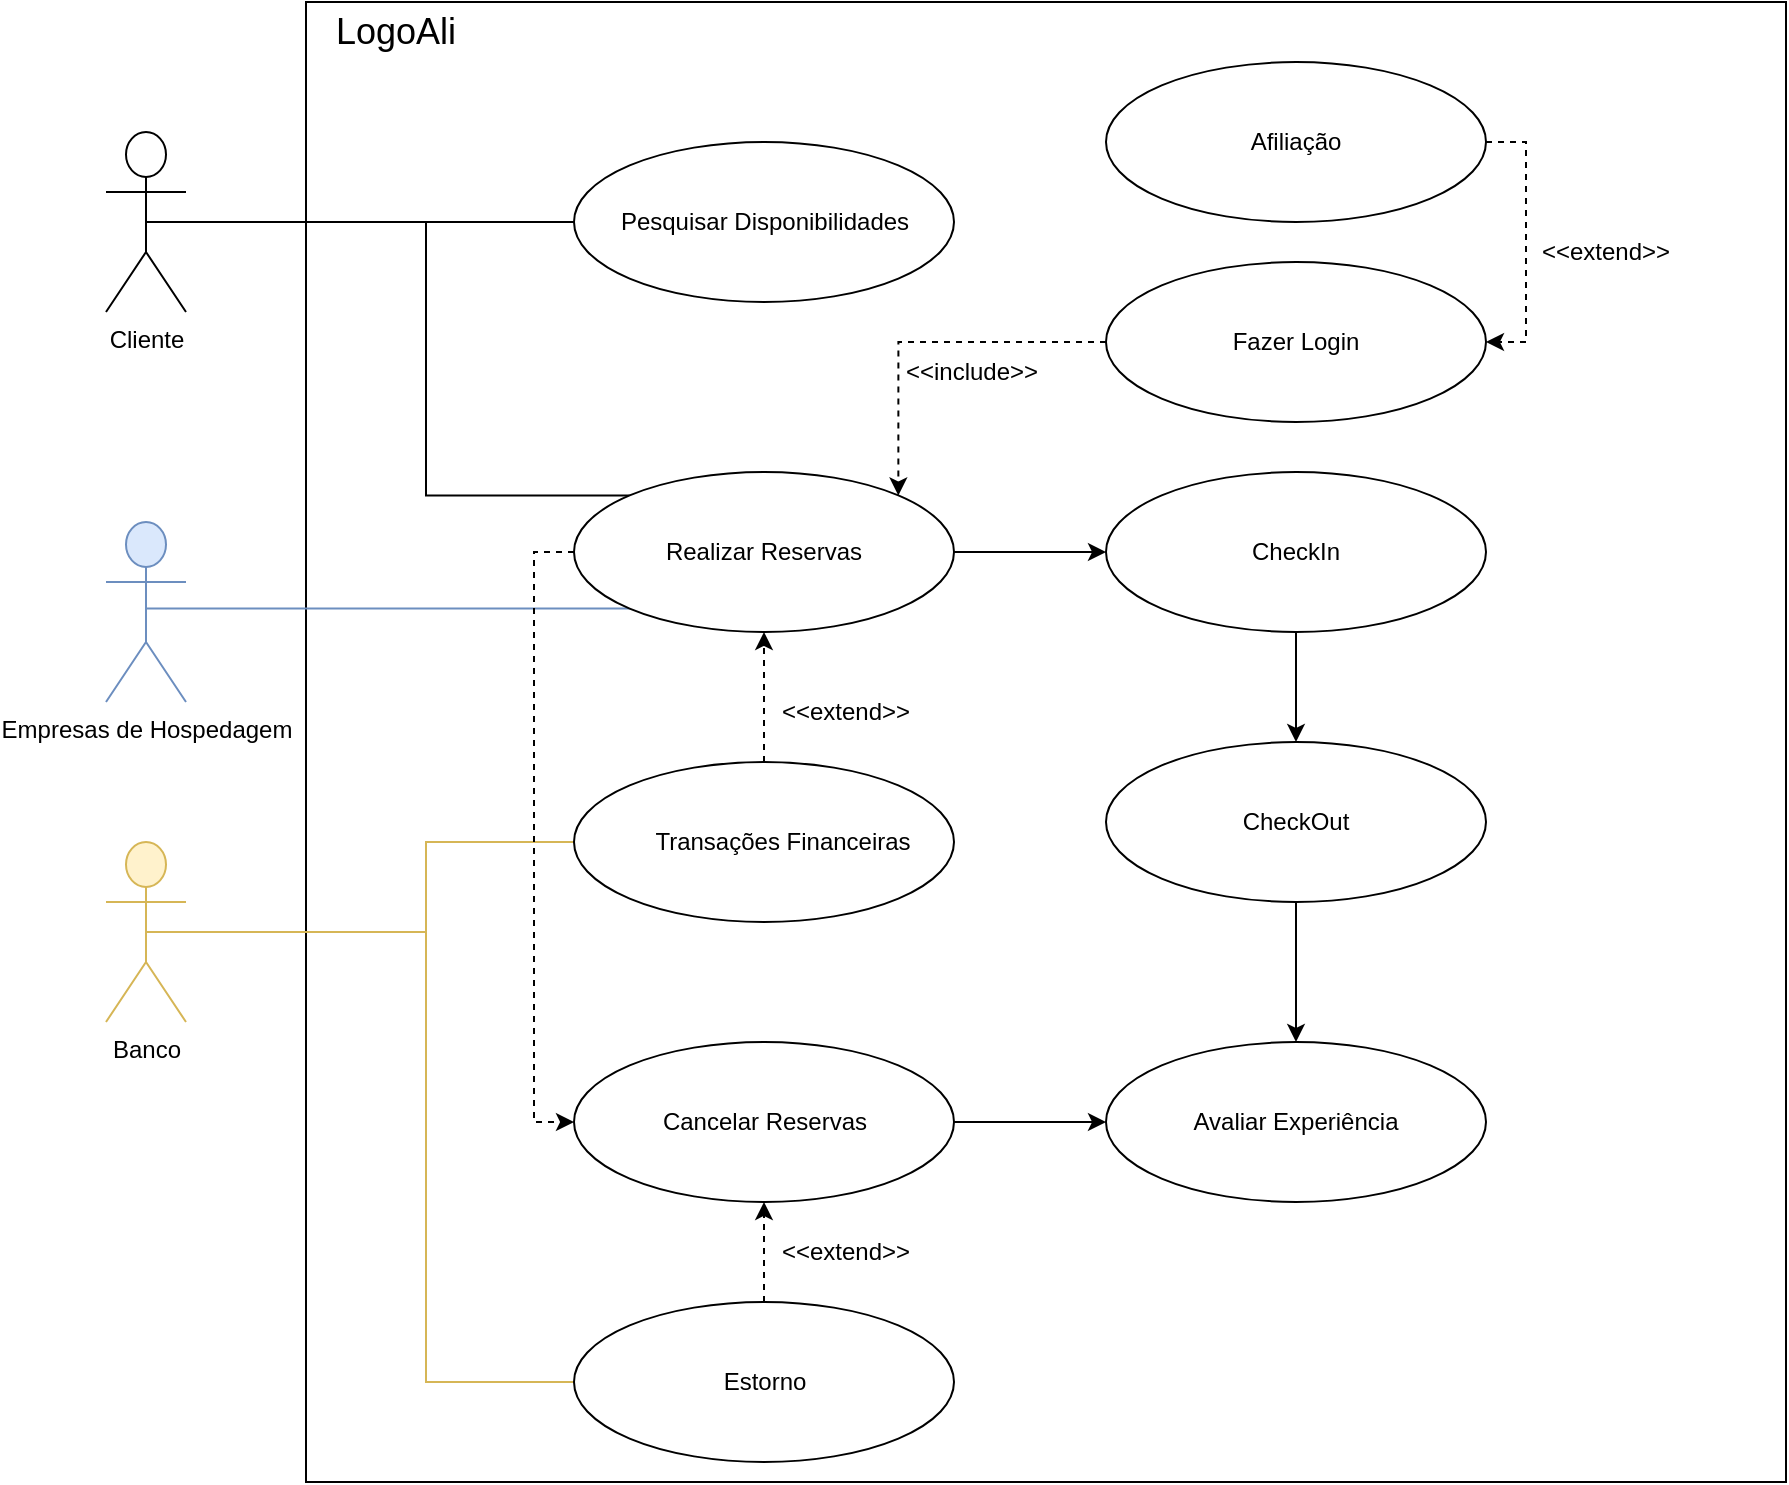 <mxfile version="24.7.16">
  <diagram name="Página-1" id="w1eofvS61BW5VMOrBXQ5">
    <mxGraphModel dx="2220" dy="796" grid="1" gridSize="10" guides="1" tooltips="1" connect="1" arrows="1" fold="1" page="1" pageScale="1" pageWidth="827" pageHeight="1169" math="0" shadow="0">
      <root>
        <mxCell id="0" />
        <mxCell id="1" parent="0" />
        <mxCell id="kZn3B9g2lq4NXqstDyNO-1" value="" style="whiteSpace=wrap;html=1;aspect=fixed;" parent="1" vertex="1">
          <mxGeometry x="87" y="70" width="740" height="740" as="geometry" />
        </mxCell>
        <mxCell id="kZn3B9g2lq4NXqstDyNO-2" style="edgeStyle=orthogonalEdgeStyle;rounded=0;orthogonalLoop=1;jettySize=auto;html=1;exitX=0.5;exitY=0.5;exitDx=0;exitDy=0;exitPerimeter=0;entryX=0;entryY=0.5;entryDx=0;entryDy=0;endArrow=none;endFill=0;" parent="1" source="kZn3B9g2lq4NXqstDyNO-4" target="kZn3B9g2lq4NXqstDyNO-11" edge="1">
          <mxGeometry relative="1" as="geometry">
            <Array as="points">
              <mxPoint x="47" y="180" />
            </Array>
          </mxGeometry>
        </mxCell>
        <mxCell id="kZn3B9g2lq4NXqstDyNO-3" style="edgeStyle=orthogonalEdgeStyle;rounded=0;orthogonalLoop=1;jettySize=auto;html=1;exitX=0.5;exitY=0.5;exitDx=0;exitDy=0;exitPerimeter=0;entryX=0;entryY=0;entryDx=0;entryDy=0;endArrow=none;endFill=0;" parent="1" source="kZn3B9g2lq4NXqstDyNO-4" target="kZn3B9g2lq4NXqstDyNO-18" edge="1">
          <mxGeometry relative="1" as="geometry">
            <Array as="points">
              <mxPoint x="47" y="180" />
              <mxPoint x="147" y="180" />
              <mxPoint x="147" y="317" />
            </Array>
          </mxGeometry>
        </mxCell>
        <mxCell id="kZn3B9g2lq4NXqstDyNO-4" value="Cliente" style="shape=umlActor;verticalLabelPosition=bottom;verticalAlign=top;html=1;outlineConnect=0;" parent="1" vertex="1">
          <mxGeometry x="-13" y="135" width="40" height="90" as="geometry" />
        </mxCell>
        <mxCell id="kZn3B9g2lq4NXqstDyNO-5" value="&lt;font style=&quot;font-size: 18px;&quot;&gt;LogoAli&lt;/font&gt;" style="text;html=1;align=center;verticalAlign=middle;whiteSpace=wrap;rounded=0;" parent="1" vertex="1">
          <mxGeometry x="97" y="70" width="70" height="30" as="geometry" />
        </mxCell>
        <mxCell id="kZn3B9g2lq4NXqstDyNO-6" style="edgeStyle=orthogonalEdgeStyle;rounded=0;orthogonalLoop=1;jettySize=auto;html=1;exitX=0.5;exitY=0.5;exitDx=0;exitDy=0;exitPerimeter=0;entryX=0;entryY=1;entryDx=0;entryDy=0;endArrow=none;endFill=0;fillColor=#dae8fc;strokeColor=#6c8ebf;" parent="1" source="kZn3B9g2lq4NXqstDyNO-7" target="kZn3B9g2lq4NXqstDyNO-18" edge="1">
          <mxGeometry relative="1" as="geometry">
            <Array as="points">
              <mxPoint x="7" y="373" />
            </Array>
          </mxGeometry>
        </mxCell>
        <mxCell id="kZn3B9g2lq4NXqstDyNO-7" value="Empresas de Hospedagem" style="shape=umlActor;verticalLabelPosition=bottom;verticalAlign=top;html=1;outlineConnect=0;fillColor=#dae8fc;strokeColor=#6c8ebf;" parent="1" vertex="1">
          <mxGeometry x="-13" y="330" width="40" height="90" as="geometry" />
        </mxCell>
        <mxCell id="kZn3B9g2lq4NXqstDyNO-8" style="edgeStyle=orthogonalEdgeStyle;rounded=0;orthogonalLoop=1;jettySize=auto;html=1;exitX=0.5;exitY=0.5;exitDx=0;exitDy=0;exitPerimeter=0;fillColor=#fff2cc;strokeColor=#d6b656;endArrow=none;endFill=0;" parent="1" source="kZn3B9g2lq4NXqstDyNO-10" target="kZn3B9g2lq4NXqstDyNO-36" edge="1">
          <mxGeometry relative="1" as="geometry">
            <Array as="points">
              <mxPoint x="147" y="535" />
              <mxPoint x="147" y="490" />
            </Array>
          </mxGeometry>
        </mxCell>
        <mxCell id="kZn3B9g2lq4NXqstDyNO-9" style="edgeStyle=orthogonalEdgeStyle;rounded=0;orthogonalLoop=1;jettySize=auto;html=1;exitX=0.5;exitY=0.5;exitDx=0;exitDy=0;exitPerimeter=0;entryX=0;entryY=0.5;entryDx=0;entryDy=0;fillColor=#fff2cc;strokeColor=#d6b656;endArrow=none;endFill=0;" parent="1" source="kZn3B9g2lq4NXqstDyNO-10" target="kZn3B9g2lq4NXqstDyNO-33" edge="1">
          <mxGeometry relative="1" as="geometry">
            <Array as="points">
              <mxPoint x="147" y="535" />
              <mxPoint x="147" y="760" />
            </Array>
          </mxGeometry>
        </mxCell>
        <mxCell id="kZn3B9g2lq4NXqstDyNO-10" value="Banco" style="shape=umlActor;verticalLabelPosition=bottom;verticalAlign=top;html=1;outlineConnect=0;fillColor=#fff2cc;strokeColor=#d6b656;" parent="1" vertex="1">
          <mxGeometry x="-13" y="490" width="40" height="90" as="geometry" />
        </mxCell>
        <mxCell id="kZn3B9g2lq4NXqstDyNO-11" value="" style="ellipse;whiteSpace=wrap;html=1;" parent="1" vertex="1">
          <mxGeometry x="221" y="140" width="190" height="80" as="geometry" />
        </mxCell>
        <mxCell id="kZn3B9g2lq4NXqstDyNO-12" value="Pesquisar Disponibilidades" style="text;html=1;align=center;verticalAlign=middle;whiteSpace=wrap;rounded=0;" parent="1" vertex="1">
          <mxGeometry x="238.5" y="165" width="155" height="30" as="geometry" />
        </mxCell>
        <mxCell id="kZn3B9g2lq4NXqstDyNO-13" style="edgeStyle=orthogonalEdgeStyle;rounded=0;orthogonalLoop=1;jettySize=auto;html=1;exitX=0;exitY=0.5;exitDx=0;exitDy=0;entryX=1;entryY=0;entryDx=0;entryDy=0;dashed=1;" parent="1" source="kZn3B9g2lq4NXqstDyNO-14" target="kZn3B9g2lq4NXqstDyNO-18" edge="1">
          <mxGeometry relative="1" as="geometry">
            <Array as="points">
              <mxPoint x="383" y="240" />
            </Array>
          </mxGeometry>
        </mxCell>
        <mxCell id="kZn3B9g2lq4NXqstDyNO-14" value="" style="ellipse;whiteSpace=wrap;html=1;" parent="1" vertex="1">
          <mxGeometry x="487" y="200" width="190" height="80" as="geometry" />
        </mxCell>
        <mxCell id="kZn3B9g2lq4NXqstDyNO-15" value="Fazer Login" style="text;html=1;align=center;verticalAlign=middle;whiteSpace=wrap;rounded=0;" parent="1" vertex="1">
          <mxGeometry x="522" y="225" width="120" height="30" as="geometry" />
        </mxCell>
        <mxCell id="kZn3B9g2lq4NXqstDyNO-16" style="edgeStyle=orthogonalEdgeStyle;rounded=0;orthogonalLoop=1;jettySize=auto;html=1;exitX=1;exitY=0.5;exitDx=0;exitDy=0;entryX=0;entryY=0.5;entryDx=0;entryDy=0;" parent="1" source="kZn3B9g2lq4NXqstDyNO-18" target="kZn3B9g2lq4NXqstDyNO-24" edge="1">
          <mxGeometry relative="1" as="geometry" />
        </mxCell>
        <mxCell id="kZn3B9g2lq4NXqstDyNO-17" style="edgeStyle=orthogonalEdgeStyle;rounded=0;orthogonalLoop=1;jettySize=auto;html=1;exitX=0;exitY=0.5;exitDx=0;exitDy=0;entryX=0;entryY=0.5;entryDx=0;entryDy=0;dashed=1;" parent="1" source="kZn3B9g2lq4NXqstDyNO-18" target="kZn3B9g2lq4NXqstDyNO-21" edge="1">
          <mxGeometry relative="1" as="geometry" />
        </mxCell>
        <mxCell id="kZn3B9g2lq4NXqstDyNO-18" value="" style="ellipse;whiteSpace=wrap;html=1;" parent="1" vertex="1">
          <mxGeometry x="221" y="305" width="190" height="80" as="geometry" />
        </mxCell>
        <mxCell id="kZn3B9g2lq4NXqstDyNO-19" value="Realizar Reservas" style="text;html=1;align=center;verticalAlign=middle;whiteSpace=wrap;rounded=0;" parent="1" vertex="1">
          <mxGeometry x="261" y="330" width="110" height="30" as="geometry" />
        </mxCell>
        <mxCell id="kZn3B9g2lq4NXqstDyNO-20" style="edgeStyle=orthogonalEdgeStyle;rounded=0;orthogonalLoop=1;jettySize=auto;html=1;entryX=0;entryY=0.5;entryDx=0;entryDy=0;" parent="1" source="kZn3B9g2lq4NXqstDyNO-21" target="kZn3B9g2lq4NXqstDyNO-29" edge="1">
          <mxGeometry relative="1" as="geometry" />
        </mxCell>
        <mxCell id="kZn3B9g2lq4NXqstDyNO-21" value="" style="ellipse;whiteSpace=wrap;html=1;" parent="1" vertex="1">
          <mxGeometry x="221" y="590" width="190" height="80" as="geometry" />
        </mxCell>
        <mxCell id="kZn3B9g2lq4NXqstDyNO-22" value="Cancelar Reservas" style="text;html=1;align=center;verticalAlign=middle;whiteSpace=wrap;rounded=0;" parent="1" vertex="1">
          <mxGeometry x="259.75" y="615" width="112.5" height="30" as="geometry" />
        </mxCell>
        <mxCell id="kZn3B9g2lq4NXqstDyNO-23" style="edgeStyle=orthogonalEdgeStyle;rounded=0;orthogonalLoop=1;jettySize=auto;html=1;exitX=0.5;exitY=1;exitDx=0;exitDy=0;entryX=0.5;entryY=0;entryDx=0;entryDy=0;" parent="1" source="kZn3B9g2lq4NXqstDyNO-24" target="kZn3B9g2lq4NXqstDyNO-27" edge="1">
          <mxGeometry relative="1" as="geometry" />
        </mxCell>
        <mxCell id="kZn3B9g2lq4NXqstDyNO-24" value="" style="ellipse;whiteSpace=wrap;html=1;" parent="1" vertex="1">
          <mxGeometry x="487" y="305" width="190" height="80" as="geometry" />
        </mxCell>
        <mxCell id="kZn3B9g2lq4NXqstDyNO-25" value="CheckIn" style="text;html=1;align=center;verticalAlign=middle;whiteSpace=wrap;rounded=0;" parent="1" vertex="1">
          <mxGeometry x="552" y="330" width="60" height="30" as="geometry" />
        </mxCell>
        <mxCell id="kZn3B9g2lq4NXqstDyNO-26" style="edgeStyle=orthogonalEdgeStyle;rounded=0;orthogonalLoop=1;jettySize=auto;html=1;exitX=0.5;exitY=1;exitDx=0;exitDy=0;entryX=0.5;entryY=0;entryDx=0;entryDy=0;" parent="1" source="kZn3B9g2lq4NXqstDyNO-27" target="kZn3B9g2lq4NXqstDyNO-29" edge="1">
          <mxGeometry relative="1" as="geometry" />
        </mxCell>
        <mxCell id="kZn3B9g2lq4NXqstDyNO-27" value="" style="ellipse;whiteSpace=wrap;html=1;" parent="1" vertex="1">
          <mxGeometry x="487" y="440" width="190" height="80" as="geometry" />
        </mxCell>
        <mxCell id="kZn3B9g2lq4NXqstDyNO-28" value="CheckOut" style="text;html=1;align=center;verticalAlign=middle;whiteSpace=wrap;rounded=0;" parent="1" vertex="1">
          <mxGeometry x="552" y="465" width="60" height="30" as="geometry" />
        </mxCell>
        <mxCell id="kZn3B9g2lq4NXqstDyNO-29" value="" style="ellipse;whiteSpace=wrap;html=1;" parent="1" vertex="1">
          <mxGeometry x="487" y="590" width="190" height="80" as="geometry" />
        </mxCell>
        <mxCell id="kZn3B9g2lq4NXqstDyNO-30" value="Avaliar Experiência" style="text;html=1;align=center;verticalAlign=middle;whiteSpace=wrap;rounded=0;" parent="1" vertex="1">
          <mxGeometry x="527" y="615" width="110" height="30" as="geometry" />
        </mxCell>
        <mxCell id="kZn3B9g2lq4NXqstDyNO-31" value="&amp;lt;&amp;lt;include&amp;gt;&amp;gt;" style="text;html=1;align=center;verticalAlign=middle;whiteSpace=wrap;rounded=0;" parent="1" vertex="1">
          <mxGeometry x="389.75" y="240" width="60" height="30" as="geometry" />
        </mxCell>
        <mxCell id="kZn3B9g2lq4NXqstDyNO-32" style="edgeStyle=orthogonalEdgeStyle;rounded=0;orthogonalLoop=1;jettySize=auto;html=1;exitX=0.5;exitY=0;exitDx=0;exitDy=0;entryX=0.5;entryY=1;entryDx=0;entryDy=0;dashed=1;" parent="1" source="kZn3B9g2lq4NXqstDyNO-33" target="kZn3B9g2lq4NXqstDyNO-21" edge="1">
          <mxGeometry relative="1" as="geometry" />
        </mxCell>
        <mxCell id="kZn3B9g2lq4NXqstDyNO-33" value="" style="ellipse;whiteSpace=wrap;html=1;" parent="1" vertex="1">
          <mxGeometry x="221" y="720" width="190" height="80" as="geometry" />
        </mxCell>
        <mxCell id="kZn3B9g2lq4NXqstDyNO-34" value="Estorno" style="text;html=1;align=center;verticalAlign=middle;whiteSpace=wrap;rounded=0;" parent="1" vertex="1">
          <mxGeometry x="259.75" y="745" width="112.5" height="30" as="geometry" />
        </mxCell>
        <mxCell id="kZn3B9g2lq4NXqstDyNO-35" style="edgeStyle=orthogonalEdgeStyle;rounded=0;orthogonalLoop=1;jettySize=auto;html=1;exitX=0.5;exitY=0;exitDx=0;exitDy=0;entryX=0.5;entryY=1;entryDx=0;entryDy=0;dashed=1;" parent="1" source="kZn3B9g2lq4NXqstDyNO-36" target="kZn3B9g2lq4NXqstDyNO-18" edge="1">
          <mxGeometry relative="1" as="geometry" />
        </mxCell>
        <mxCell id="kZn3B9g2lq4NXqstDyNO-36" value="" style="ellipse;whiteSpace=wrap;html=1;" parent="1" vertex="1">
          <mxGeometry x="221" y="450" width="190" height="80" as="geometry" />
        </mxCell>
        <mxCell id="kZn3B9g2lq4NXqstDyNO-37" value="Transações Financeiras" style="text;html=1;align=center;verticalAlign=middle;whiteSpace=wrap;rounded=0;" parent="1" vertex="1">
          <mxGeometry x="257.38" y="475" width="137.25" height="30" as="geometry" />
        </mxCell>
        <mxCell id="kZn3B9g2lq4NXqstDyNO-38" value="&amp;lt;&amp;lt;extend&amp;gt;&amp;gt;" style="text;html=1;align=center;verticalAlign=middle;whiteSpace=wrap;rounded=0;" parent="1" vertex="1">
          <mxGeometry x="327" y="410" width="60" height="30" as="geometry" />
        </mxCell>
        <mxCell id="kZn3B9g2lq4NXqstDyNO-39" value="&amp;lt;&amp;lt;extend&amp;gt;&amp;gt;" style="text;html=1;align=center;verticalAlign=middle;whiteSpace=wrap;rounded=0;" parent="1" vertex="1">
          <mxGeometry x="327" y="680" width="60" height="30" as="geometry" />
        </mxCell>
        <mxCell id="kZn3B9g2lq4NXqstDyNO-40" style="edgeStyle=orthogonalEdgeStyle;rounded=0;orthogonalLoop=1;jettySize=auto;html=1;exitX=1;exitY=0.5;exitDx=0;exitDy=0;entryX=1;entryY=0.5;entryDx=0;entryDy=0;dashed=1;" parent="1" source="kZn3B9g2lq4NXqstDyNO-41" target="kZn3B9g2lq4NXqstDyNO-14" edge="1">
          <mxGeometry relative="1" as="geometry" />
        </mxCell>
        <mxCell id="kZn3B9g2lq4NXqstDyNO-41" value="" style="ellipse;whiteSpace=wrap;html=1;" parent="1" vertex="1">
          <mxGeometry x="487" y="100" width="190" height="80" as="geometry" />
        </mxCell>
        <mxCell id="kZn3B9g2lq4NXqstDyNO-42" value="Afiliação" style="text;html=1;align=center;verticalAlign=middle;whiteSpace=wrap;rounded=0;" parent="1" vertex="1">
          <mxGeometry x="522" y="125" width="120" height="30" as="geometry" />
        </mxCell>
        <mxCell id="kZn3B9g2lq4NXqstDyNO-43" value="&amp;lt;&amp;lt;extend&amp;gt;&amp;gt;" style="text;html=1;align=center;verticalAlign=middle;whiteSpace=wrap;rounded=0;" parent="1" vertex="1">
          <mxGeometry x="707" y="180" width="60" height="30" as="geometry" />
        </mxCell>
      </root>
    </mxGraphModel>
  </diagram>
</mxfile>
